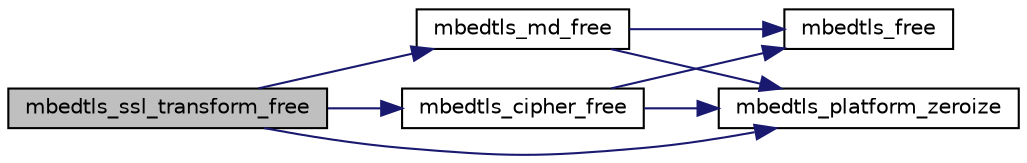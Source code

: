 digraph "mbedtls_ssl_transform_free"
{
 // LATEX_PDF_SIZE
  edge [fontname="Helvetica",fontsize="10",labelfontname="Helvetica",labelfontsize="10"];
  node [fontname="Helvetica",fontsize="10",shape=record];
  rankdir="LR";
  Node1 [label="mbedtls_ssl_transform_free",height=0.2,width=0.4,color="black", fillcolor="grey75", style="filled", fontcolor="black",tooltip="Free referenced items in an SSL transform context and clear memory."];
  Node1 -> Node2 [color="midnightblue",fontsize="10",style="solid",fontname="Helvetica"];
  Node2 [label="mbedtls_cipher_free",height=0.2,width=0.4,color="black", fillcolor="white", style="filled",URL="$dd/d8f/cipher_8c.html#a903c4146b471207690988584b83854a9",tooltip="This function frees and clears the cipher-specific context of ctx. Freeing ctx itself remains the res..."];
  Node2 -> Node3 [color="midnightblue",fontsize="10",style="solid",fontname="Helvetica"];
  Node3 [label="mbedtls_free",height=0.2,width=0.4,color="black", fillcolor="white", style="filled",URL="$dc/d3f/platform_8c.html#a5aeffbc9179142d77ef35d3266d5fc4d",tooltip=" "];
  Node2 -> Node4 [color="midnightblue",fontsize="10",style="solid",fontname="Helvetica"];
  Node4 [label="mbedtls_platform_zeroize",height=0.2,width=0.4,color="black", fillcolor="white", style="filled",URL="$dd/dde/platform__util_8c.html#aa4e36b2c1c58d8ad89e1e11b6ebea2d9",tooltip="Securely zeroize a buffer."];
  Node1 -> Node5 [color="midnightblue",fontsize="10",style="solid",fontname="Helvetica"];
  Node5 [label="mbedtls_md_free",height=0.2,width=0.4,color="black", fillcolor="white", style="filled",URL="$d1/d7e/md_8c.html#af3248ddb6ad05035292fa92ac4af2587",tooltip="This function clears the internal structure of ctx and frees any embedded internal structure,..."];
  Node5 -> Node3 [color="midnightblue",fontsize="10",style="solid",fontname="Helvetica"];
  Node5 -> Node4 [color="midnightblue",fontsize="10",style="solid",fontname="Helvetica"];
  Node1 -> Node4 [color="midnightblue",fontsize="10",style="solid",fontname="Helvetica"];
}
